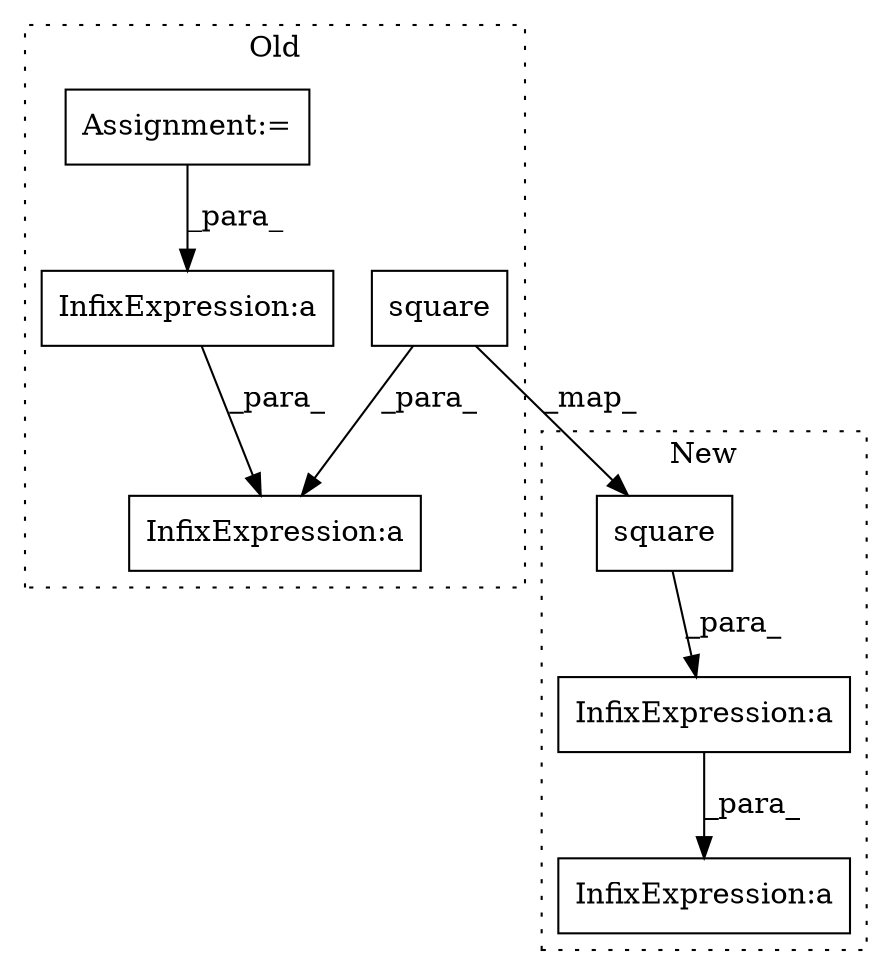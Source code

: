 digraph G {
subgraph cluster0 {
1 [label="square" a="32" s="22348,22365" l="7,1" shape="box"];
4 [label="InfixExpression:a" a="27" s="22688" l="3" shape="box"];
5 [label="Assignment:=" a="7" s="22194" l="4" shape="box"];
7 [label="InfixExpression:a" a="27" s="22389" l="3" shape="box"];
label = "Old";
style="dotted";
}
subgraph cluster1 {
2 [label="square" a="32" s="22248,22265" l="7,1" shape="box"];
3 [label="InfixExpression:a" a="27" s="22366" l="3" shape="box"];
6 [label="InfixExpression:a" a="27" s="22338" l="3" shape="box"];
label = "New";
style="dotted";
}
1 -> 2 [label="_map_"];
1 -> 4 [label="_para_"];
2 -> 6 [label="_para_"];
5 -> 7 [label="_para_"];
6 -> 3 [label="_para_"];
7 -> 4 [label="_para_"];
}